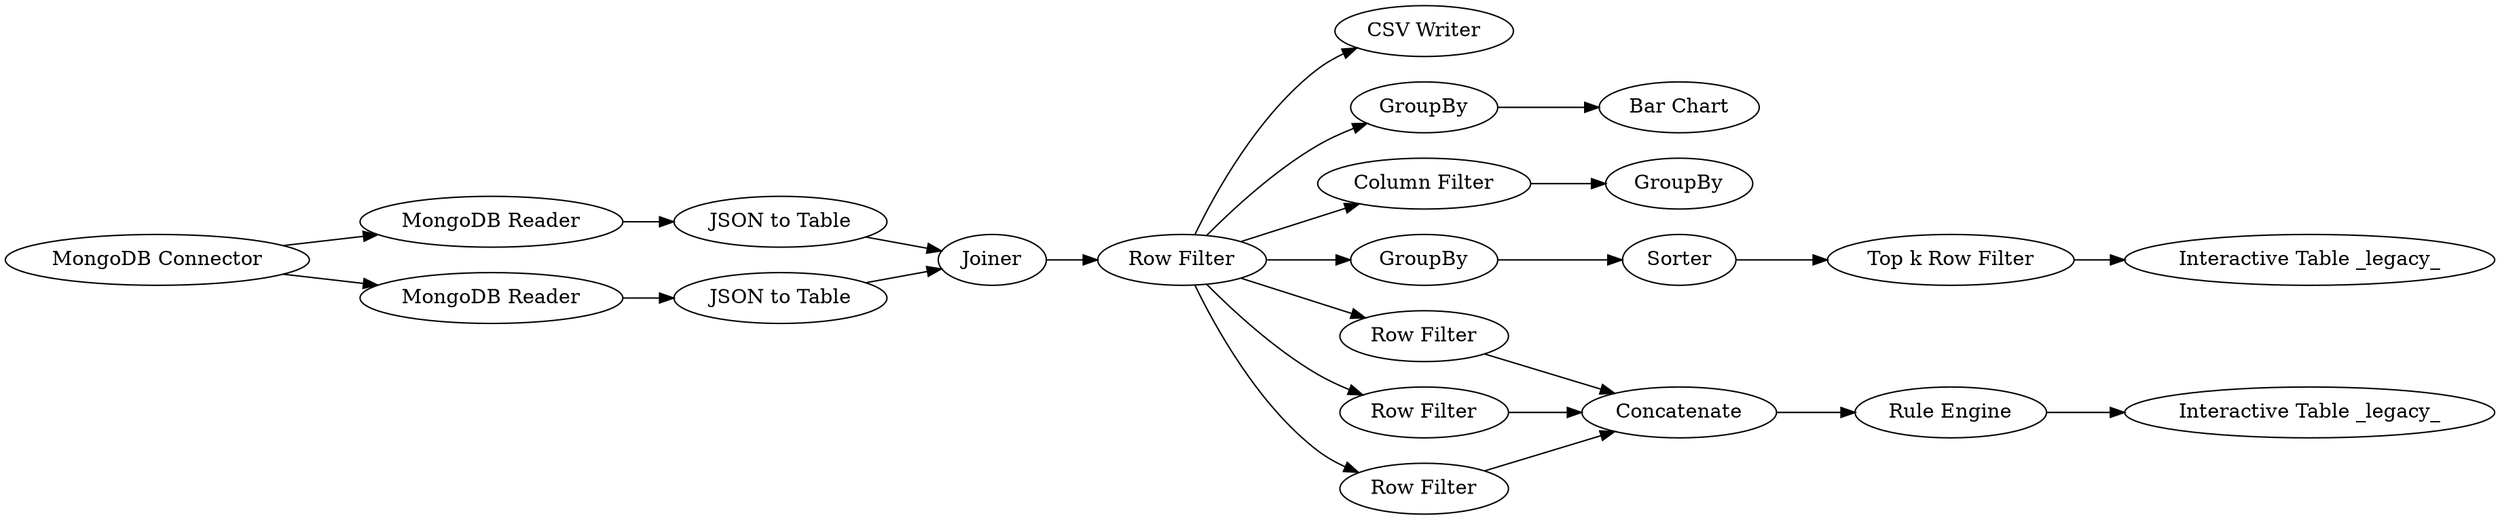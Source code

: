 digraph {
	1 [label="MongoDB Connector"]
	2 [label="MongoDB Reader"]
	3 [label="MongoDB Reader"]
	4 [label="JSON to Table"]
	5 [label="JSON to Table"]
	6 [label=Joiner]
	7 [label="Row Filter"]
	8 [label="CSV Writer"]
	9 [label=GroupBy]
	11 [label="Bar Chart"]
	15 [label="Column Filter"]
	16 [label=GroupBy]
	17 [label=GroupBy]
	18 [label=Sorter]
	19 [label="Top k Row Filter"]
	20 [label="Interactive Table _legacy_"]
	21 [label="Row Filter"]
	22 [label="Row Filter"]
	23 [label="Row Filter"]
	26 [label=Concatenate]
	27 [label="Rule Engine"]
	29 [label="Interactive Table _legacy_"]
	1 -> 3
	1 -> 2
	2 -> 4
	3 -> 5
	4 -> 6
	5 -> 6
	6 -> 7
	7 -> 15
	7 -> 9
	7 -> 8
	7 -> 23
	7 -> 22
	7 -> 21
	7 -> 17
	9 -> 11
	15 -> 16
	17 -> 18
	18 -> 19
	19 -> 20
	21 -> 26
	22 -> 26
	23 -> 26
	26 -> 27
	27 -> 29
	rankdir=LR
}
